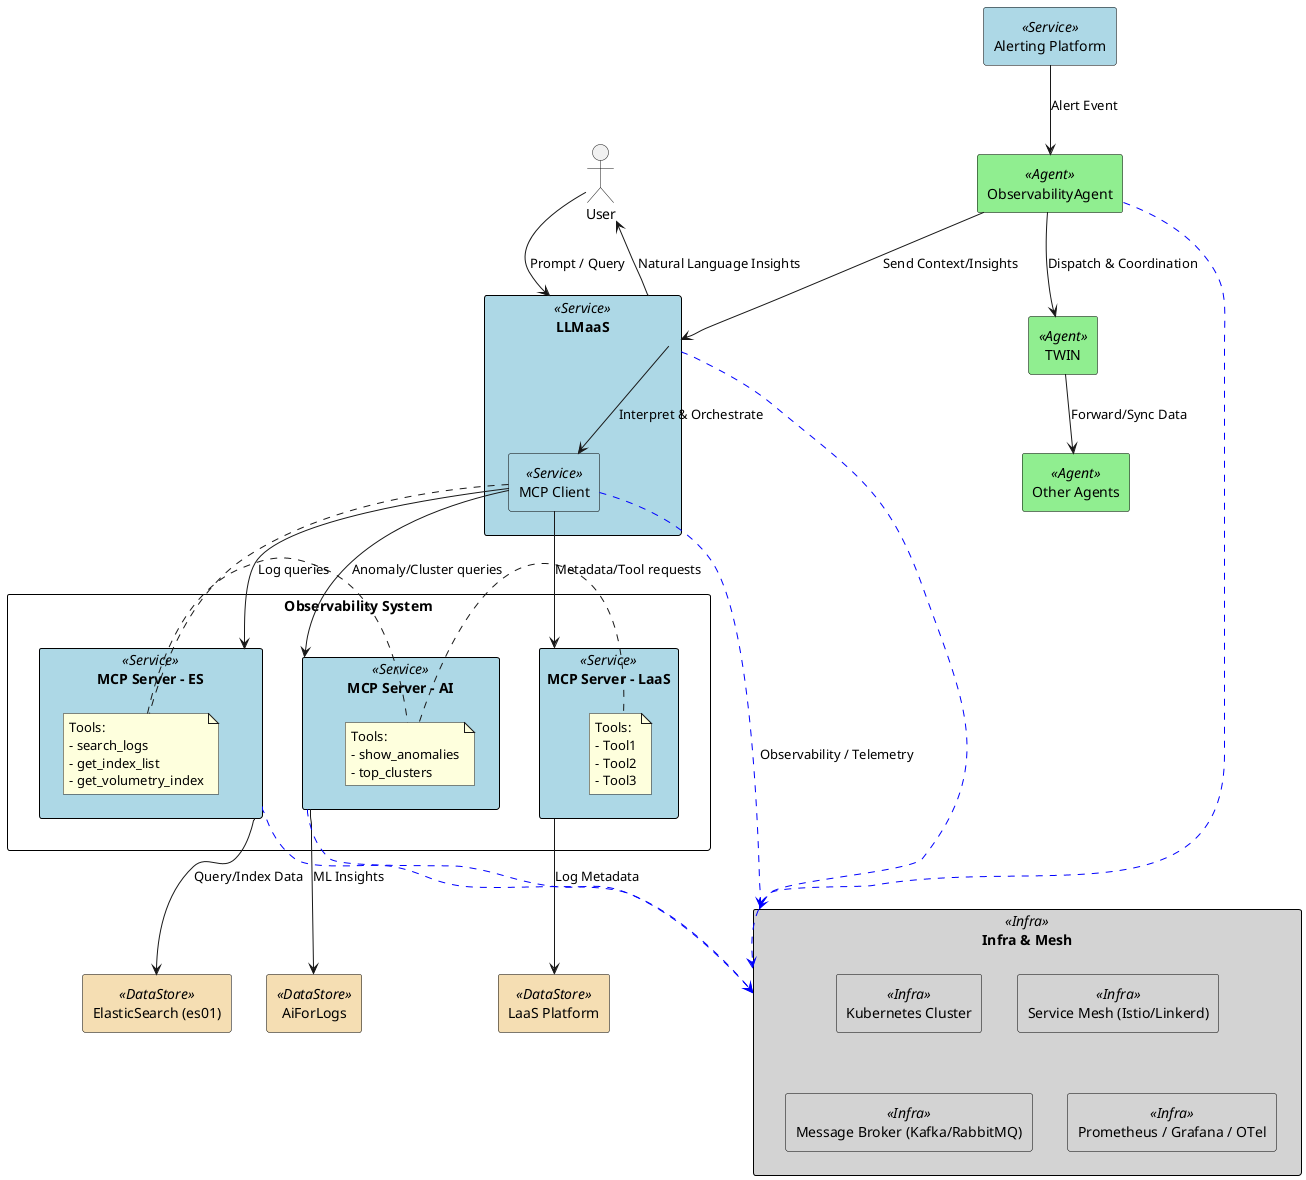 @startuml
!define RECTANGLE class
skinparam rectangle {
  BackgroundColor<<Service>> LightBlue
  BackgroundColor<<DataStore>> Wheat
  BackgroundColor<<Agent>> LightGreen
  BackgroundColor<<Infra>> LightGray
  BorderColor Black
  FontColor Black
}

actor User as U

rectangle "LLMaaS" <<Service>> as LLM {
  rectangle "MCP Client" <<Service>> as MCPClient
}

rectangle "Observability System" {
  rectangle "MCP Server - ES" <<Service>> as MCP_ES {
    note right: Tools:\n- search_logs\n- get_index_list\n- get_volumetry_index
  }
  rectangle "MCP Server - AI" <<Service>> as MCP_AI {
    note right: Tools:\n- show_anomalies\n- top_clusters
  }
  rectangle "MCP Server - LaaS" <<Service>> as MCP_LaaS {
    note right: Tools:\n- Tool1\n- Tool2\n- Tool3
  }
}

rectangle "ElasticSearch (es01)" <<DataStore>> as ES
rectangle "AiForLogs" <<DataStore>> as AIF
rectangle "LaaS Platform" <<DataStore>> as LAAS

rectangle "ObservabilityAgent" <<Agent>> as OA
rectangle "TWIN" <<Agent>> as Twin
rectangle "Alerting Platform" <<Service>> as Alert
rectangle "Other Agents" <<Agent>> as OA2

rectangle "Infra & Mesh" <<Infra>> as INF {
  rectangle "Kubernetes Cluster" <<Infra>>
  rectangle "Service Mesh (Istio/Linkerd)" <<Infra>>
  rectangle "Message Broker (Kafka/RabbitMQ)" <<Infra>>
  rectangle "Prometheus / Grafana / OTel" <<Infra>>
}

U --> LLM : Prompt / Query
LLM --> MCPClient : Interpret & Orchestrate
MCPClient --> MCP_ES : Log queries
MCPClient --> MCP_AI : Anomaly/Cluster queries
MCPClient --> MCP_LaaS : Metadata/Tool requests

MCP_ES --> ES : Query/Index Data
MCP_AI --> AIF : ML Insights
MCP_LaaS --> LAAS : Log Metadata

Alert --> OA : Alert Event
OA --> Twin : Dispatch & Coordination
Twin --> OA2 : Forward/Sync Data
OA --> LLM : Send Context/Insights

LLM --> U : Natural Language Insights

' Cross-cutting connections
MCPClient -[#blue,dashed]-> INF : Observability / Telemetry
MCP_ES -[#blue,dashed]-> INF
MCP_AI -[#blue,dashed]-> INF
OA -[#blue,dashed]-> INF
LLM -[#blue,dashed]-> INF
@enduml